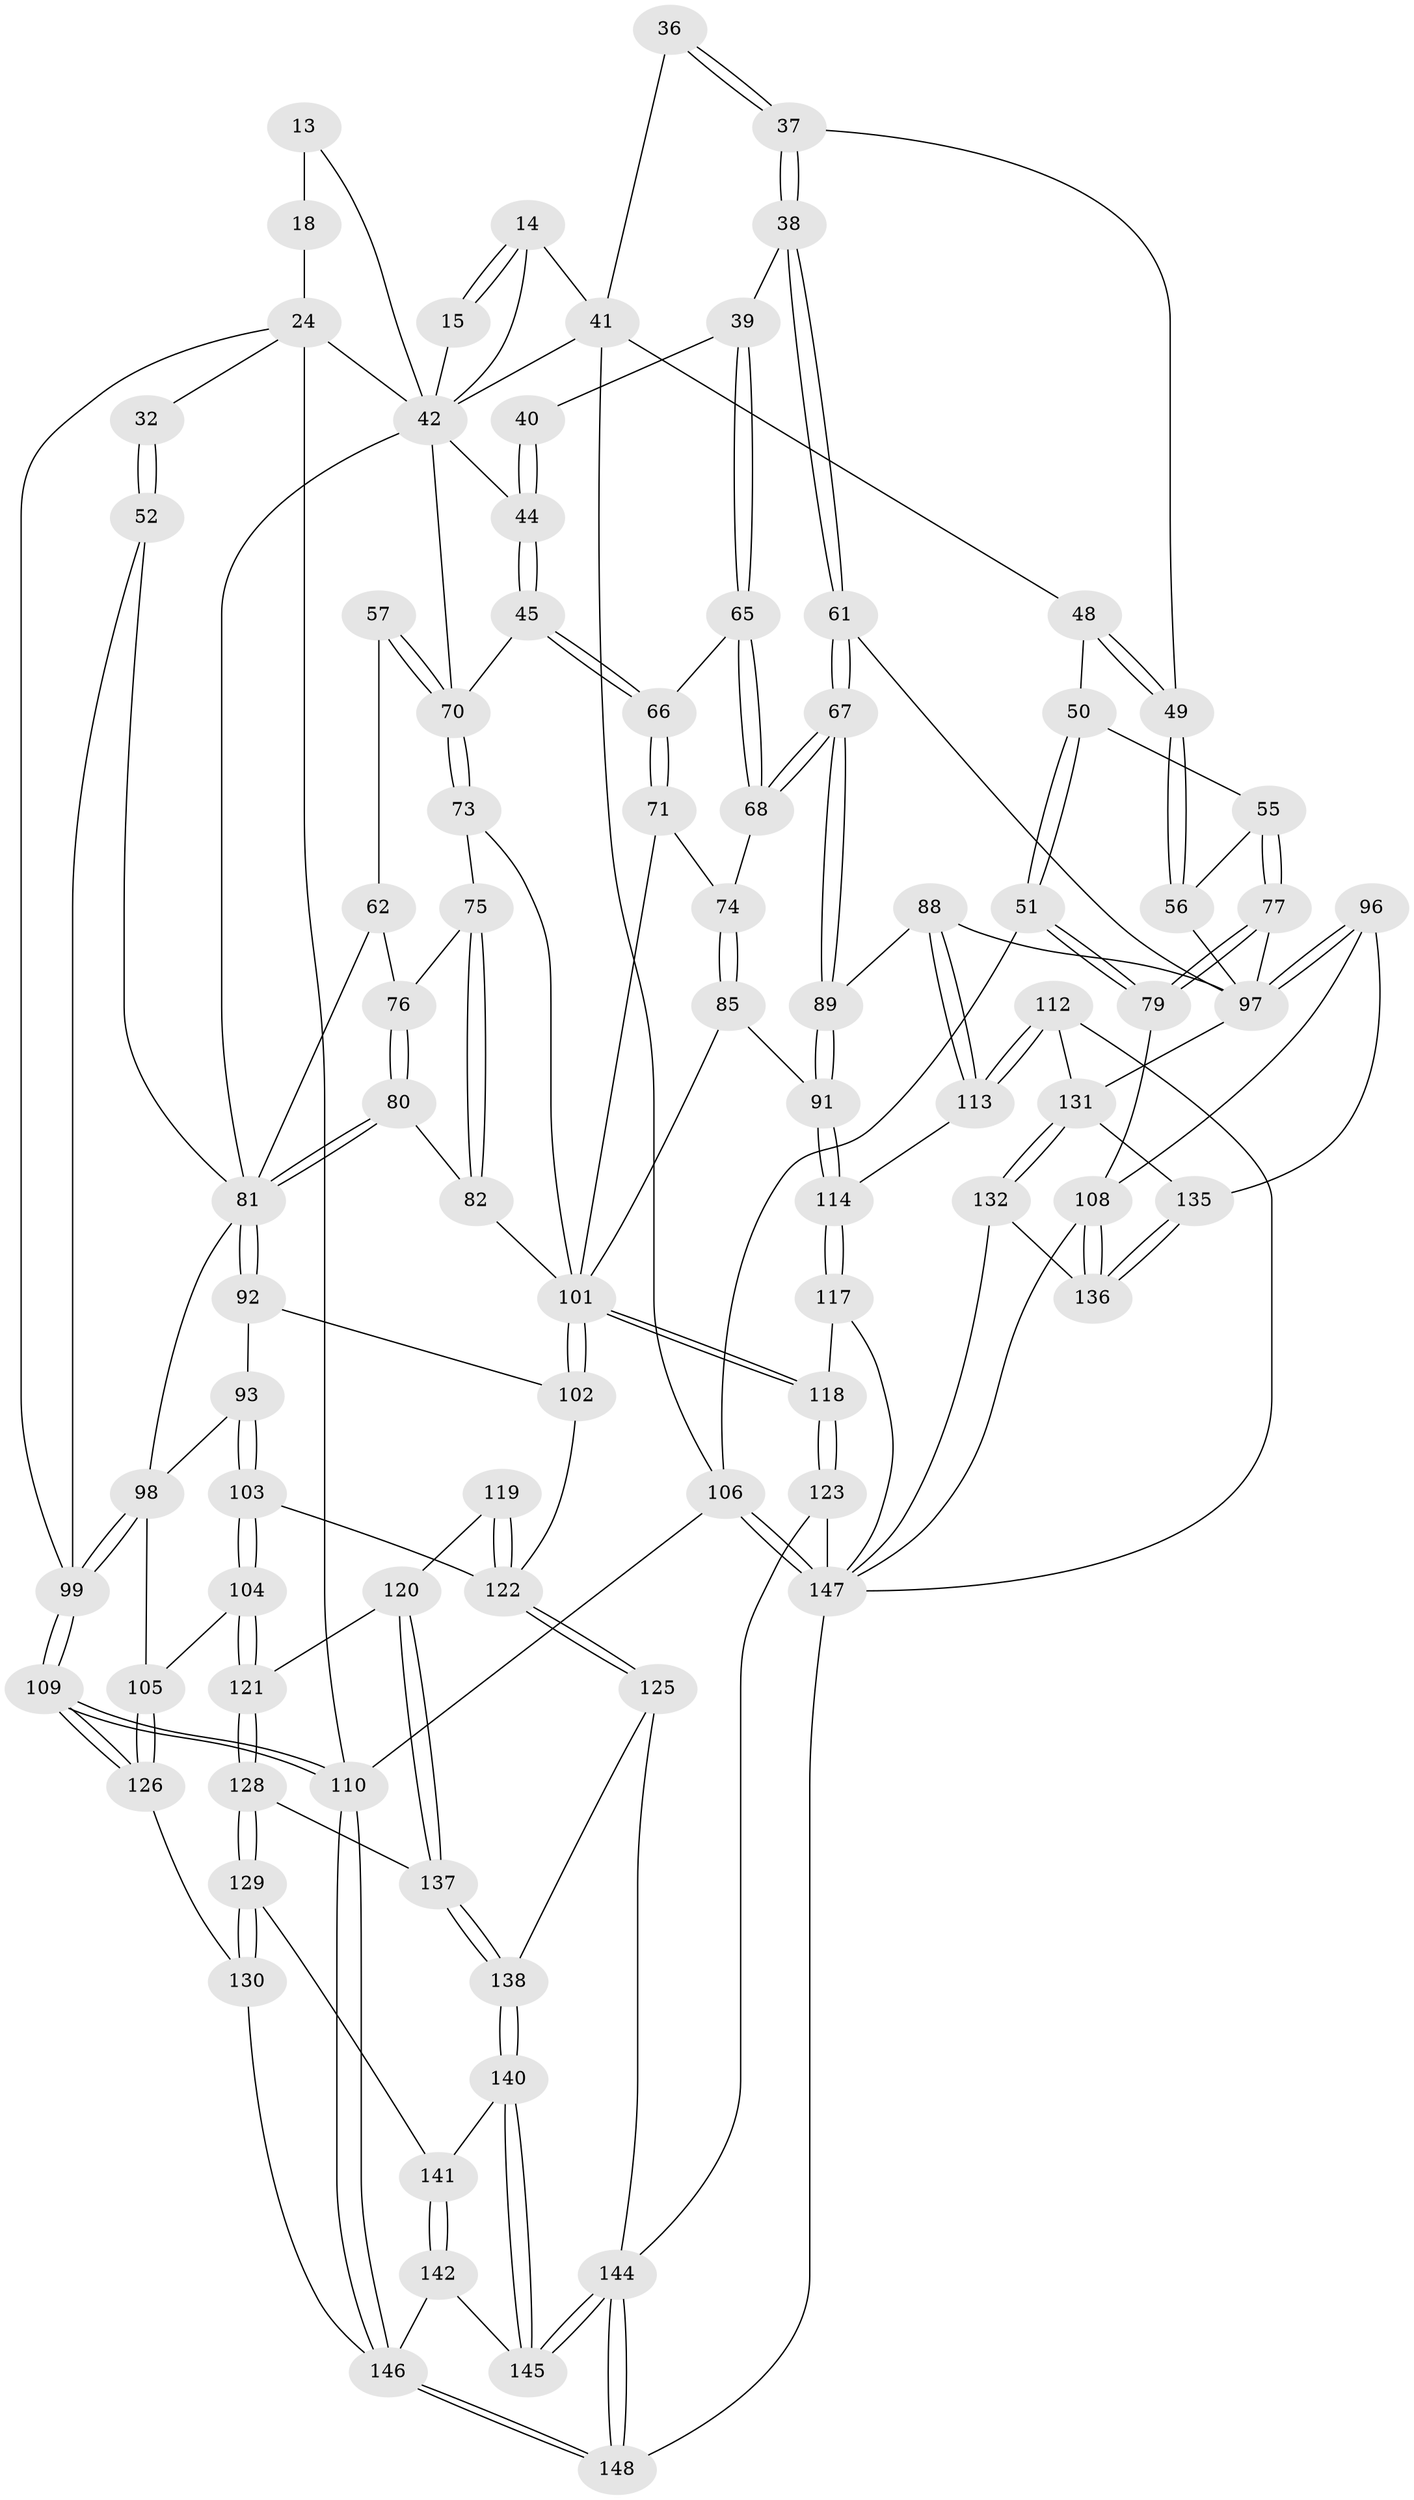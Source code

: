 // original degree distribution, {3: 0.013513513513513514, 5: 0.5675675675675675, 6: 0.20270270270270271, 4: 0.21621621621621623}
// Generated by graph-tools (version 1.1) at 2025/06/03/04/25 22:06:03]
// undirected, 88 vertices, 206 edges
graph export_dot {
graph [start="1"]
  node [color=gray90,style=filled];
  13 [pos="+0.33980048486926734+0.07895941845260254"];
  14 [pos="+0.635016318882879+0.12802648218862542",super="+9+10"];
  15 [pos="+0.5015970314900151+0.07847553051255679"];
  18 [pos="+0.20917552901316597+0.1033033098556252",super="+8"];
  24 [pos="+0+0.2326864844480912",super="+23+22"];
  32 [pos="+0.0858365633648179+0.26375545550662793",super="+31"];
  36 [pos="+0.6894786697630754+0.1775173155871196"];
  37 [pos="+0.6824129363543019+0.32348107102447804"];
  38 [pos="+0.6741812145206837+0.3377571248884422"];
  39 [pos="+0.5986977080161963+0.3509997245061218"];
  40 [pos="+0.5637833163008769+0.3305452602316813"];
  41 [pos="+0.8612073526687692+0.1662638794672511",super="+3+17+16"];
  42 [pos="+0.39341521184219835+0.3187424240295822",super="+30"];
  44 [pos="+0.47686806800455833+0.3815322188616698",super="+29+28"];
  45 [pos="+0.4646504981117537+0.39339248252165243"];
  48 [pos="+0.8707852804944998+0.24017012134060928"];
  49 [pos="+0.8168806520254072+0.3366698555438005"];
  50 [pos="+0.9264835090120104+0.3003505035297483"];
  51 [pos="+1+0.4159244984396807"];
  52 [pos="+0+0.3897761567898025",super="+35"];
  55 [pos="+0.9009414272212315+0.43174927584868417"];
  56 [pos="+0.8193333283241516+0.3809180985512794"];
  57 [pos="+0.34780495591412175+0.43396142080296723"];
  61 [pos="+0.7078063182646642+0.4392662739421258"];
  62 [pos="+0.274539786684587+0.4452707167380663",super="+58"];
  65 [pos="+0.5812422697901787+0.42931526362444355"];
  66 [pos="+0.46604494369737903+0.39770935042962546"];
  67 [pos="+0.6126151972166285+0.4909605923360663"];
  68 [pos="+0.5967210373822656+0.4736917601953776"];
  70 [pos="+0.34983167437170454+0.4351951986555934",super="+46+47"];
  71 [pos="+0.4639852074368041+0.4513241249968711"];
  73 [pos="+0.36210446763179926+0.45933820617485016"];
  74 [pos="+0.4891765079828875+0.47197176491544457"];
  75 [pos="+0.34528850132731914+0.4915204791423121"];
  76 [pos="+0.3106413089002174+0.4796287797211944"];
  77 [pos="+0.9297997763064361+0.47534405083160775"];
  79 [pos="+1+0.5353714465046635"];
  80 [pos="+0.3239923966761898+0.5382477648349691"];
  81 [pos="+0.2347862134214925+0.5388592282218017",super="+64+34+33+43"];
  82 [pos="+0.3373494520569788+0.5398901100472339"];
  85 [pos="+0.5295117980789724+0.6109412469576618"];
  88 [pos="+0.6545250273736751+0.5915810583295836",super="+87"];
  89 [pos="+0.6019005757771126+0.577672035239823"];
  91 [pos="+0.5681457931169825+0.6016171888518134"];
  92 [pos="+0.22388739306156302+0.577199594415248"];
  93 [pos="+0.19421720517550456+0.6160706932503345"];
  96 [pos="+0.9954958236140317+0.6709264637624444"];
  97 [pos="+0.8019268422328999+0.634671846735889",super="+90+78"];
  98 [pos="+0.05617888789881281+0.5851871673769322",super="+94"];
  99 [pos="+0+0.6419070782087588",super="+54+53"];
  101 [pos="+0.4797598951187703+0.6823641679628915",super="+86+83+84"];
  102 [pos="+0.36088336680403044+0.6504174224795611",super="+100"];
  103 [pos="+0.19375149489952215+0.6407596155223286"];
  104 [pos="+0.18548722595185727+0.6820400345851056"];
  105 [pos="+0.09719010329697678+0.6936715083656331"];
  106 [pos="+1+1",super="+4"];
  108 [pos="+1+1",super="+95"];
  109 [pos="+0+0.7670467576539209"];
  110 [pos="+0+1",super="+5"];
  112 [pos="+0.7096373802813161+0.7123295979732476"];
  113 [pos="+0.6820958694162474+0.7024600123615091"];
  114 [pos="+0.6280664392111224+0.7130496402400847"];
  117 [pos="+0.5920721887388137+0.798266211900092"];
  118 [pos="+0.4906437960663759+0.7992835222767026"];
  119 [pos="+0.25170333294901054+0.7658144369601505"];
  120 [pos="+0.22465123134742718+0.755126784263143"];
  121 [pos="+0.22112536645963288+0.7535638490372719"];
  122 [pos="+0.28993775052361553+0.7823893602992215",super="+115+116"];
  123 [pos="+0.4651742989671148+0.8301258390167302"];
  125 [pos="+0.3333035109563281+0.8443883463077427"];
  126 [pos="+0+0.8031456614722248"];
  128 [pos="+0.10167811292861931+0.8410857123011938"];
  129 [pos="+0.06509667932411194+0.8505623856723286"];
  130 [pos="+0.03906438340795099+0.8486962844358802"];
  131 [pos="+0.7965049389708041+0.7544273399399548",super="+111"];
  132 [pos="+0.7946360864190248+0.8325254670473298"];
  135 [pos="+0.9185247187471629+0.7414379923963061"];
  136 [pos="+0.8820465890349855+0.8144381885358568"];
  137 [pos="+0.19144873315167707+0.8884115457814309"];
  138 [pos="+0.2054974780662799+0.897912822491734"];
  140 [pos="+0.19519322747349538+0.9436901730217355"];
  141 [pos="+0.12066319011244349+0.9197729519590452"];
  142 [pos="+0.14243547250689867+1"];
  144 [pos="+0.34709085033081505+1",super="+124"];
  145 [pos="+0.19743327212601547+0.9532952998202994"];
  146 [pos="+0.060550629926988536+1",super="+143"];
  147 [pos="+0.6783247448810381+1",super="+139+134+133"];
  148 [pos="+0.373813059561875+1"];
  13 -- 18 [weight=2];
  13 -- 42;
  14 -- 15 [weight=2];
  14 -- 15;
  14 -- 41 [weight=2];
  14 -- 42;
  15 -- 42;
  18 -- 24 [weight=2];
  24 -- 110 [weight=2];
  24 -- 32 [weight=2];
  24 -- 99;
  24 -- 42;
  32 -- 52 [weight=2];
  32 -- 52;
  36 -- 37;
  36 -- 37;
  36 -- 41 [weight=2];
  37 -- 38;
  37 -- 38;
  37 -- 49;
  38 -- 39;
  38 -- 61;
  38 -- 61;
  39 -- 40;
  39 -- 65;
  39 -- 65;
  40 -- 44 [weight=2];
  40 -- 44;
  41 -- 48;
  41 -- 106;
  41 -- 42;
  42 -- 70;
  42 -- 81 [weight=2];
  42 -- 44 [weight=2];
  44 -- 45;
  44 -- 45;
  45 -- 66;
  45 -- 66;
  45 -- 70;
  48 -- 49;
  48 -- 49;
  48 -- 50;
  49 -- 56;
  49 -- 56;
  50 -- 51;
  50 -- 51;
  50 -- 55;
  51 -- 79;
  51 -- 79;
  51 -- 106;
  52 -- 81;
  52 -- 99;
  55 -- 56;
  55 -- 77;
  55 -- 77;
  56 -- 97;
  57 -- 70 [weight=2];
  57 -- 70;
  57 -- 62;
  61 -- 67;
  61 -- 67;
  61 -- 97;
  62 -- 76;
  62 -- 81 [weight=2];
  65 -- 66;
  65 -- 68;
  65 -- 68;
  66 -- 71;
  66 -- 71;
  67 -- 68;
  67 -- 68;
  67 -- 89;
  67 -- 89;
  68 -- 74;
  70 -- 73;
  70 -- 73;
  71 -- 74;
  71 -- 101;
  73 -- 75;
  73 -- 101;
  74 -- 85;
  74 -- 85;
  75 -- 76;
  75 -- 82;
  75 -- 82;
  76 -- 80;
  76 -- 80;
  77 -- 79;
  77 -- 79;
  77 -- 97;
  79 -- 108;
  80 -- 81;
  80 -- 81;
  80 -- 82;
  81 -- 92;
  81 -- 92;
  81 -- 98;
  82 -- 101;
  85 -- 91;
  85 -- 101;
  88 -- 89;
  88 -- 113;
  88 -- 113;
  88 -- 97 [weight=2];
  89 -- 91;
  89 -- 91;
  91 -- 114;
  91 -- 114;
  92 -- 93;
  92 -- 102;
  93 -- 103;
  93 -- 103;
  93 -- 98;
  96 -- 97;
  96 -- 97;
  96 -- 135;
  96 -- 108;
  97 -- 131;
  98 -- 99 [weight=2];
  98 -- 99;
  98 -- 105;
  99 -- 109;
  99 -- 109;
  101 -- 102 [weight=2];
  101 -- 102;
  101 -- 118;
  101 -- 118;
  102 -- 122;
  103 -- 104;
  103 -- 104;
  103 -- 122;
  104 -- 105;
  104 -- 121;
  104 -- 121;
  105 -- 126;
  105 -- 126;
  106 -- 147 [weight=2];
  106 -- 147;
  106 -- 110 [weight=2];
  108 -- 136;
  108 -- 136;
  108 -- 147;
  109 -- 110;
  109 -- 110;
  109 -- 126;
  109 -- 126;
  110 -- 146;
  110 -- 146;
  112 -- 113;
  112 -- 113;
  112 -- 131;
  112 -- 147;
  113 -- 114;
  114 -- 117;
  114 -- 117;
  117 -- 118;
  117 -- 147;
  118 -- 123;
  118 -- 123;
  119 -- 120;
  119 -- 122 [weight=2];
  119 -- 122;
  120 -- 121;
  120 -- 137;
  120 -- 137;
  121 -- 128;
  121 -- 128;
  122 -- 125;
  122 -- 125;
  123 -- 147;
  123 -- 144;
  125 -- 138;
  125 -- 144;
  126 -- 130;
  128 -- 129;
  128 -- 129;
  128 -- 137;
  129 -- 130;
  129 -- 130;
  129 -- 141;
  130 -- 146;
  131 -- 132;
  131 -- 132;
  131 -- 135;
  132 -- 136;
  132 -- 147;
  135 -- 136;
  135 -- 136;
  137 -- 138;
  137 -- 138;
  138 -- 140;
  138 -- 140;
  140 -- 141;
  140 -- 145;
  140 -- 145;
  141 -- 142;
  141 -- 142;
  142 -- 145;
  142 -- 146;
  144 -- 145;
  144 -- 145;
  144 -- 148;
  144 -- 148;
  146 -- 148;
  146 -- 148;
  147 -- 148;
}
